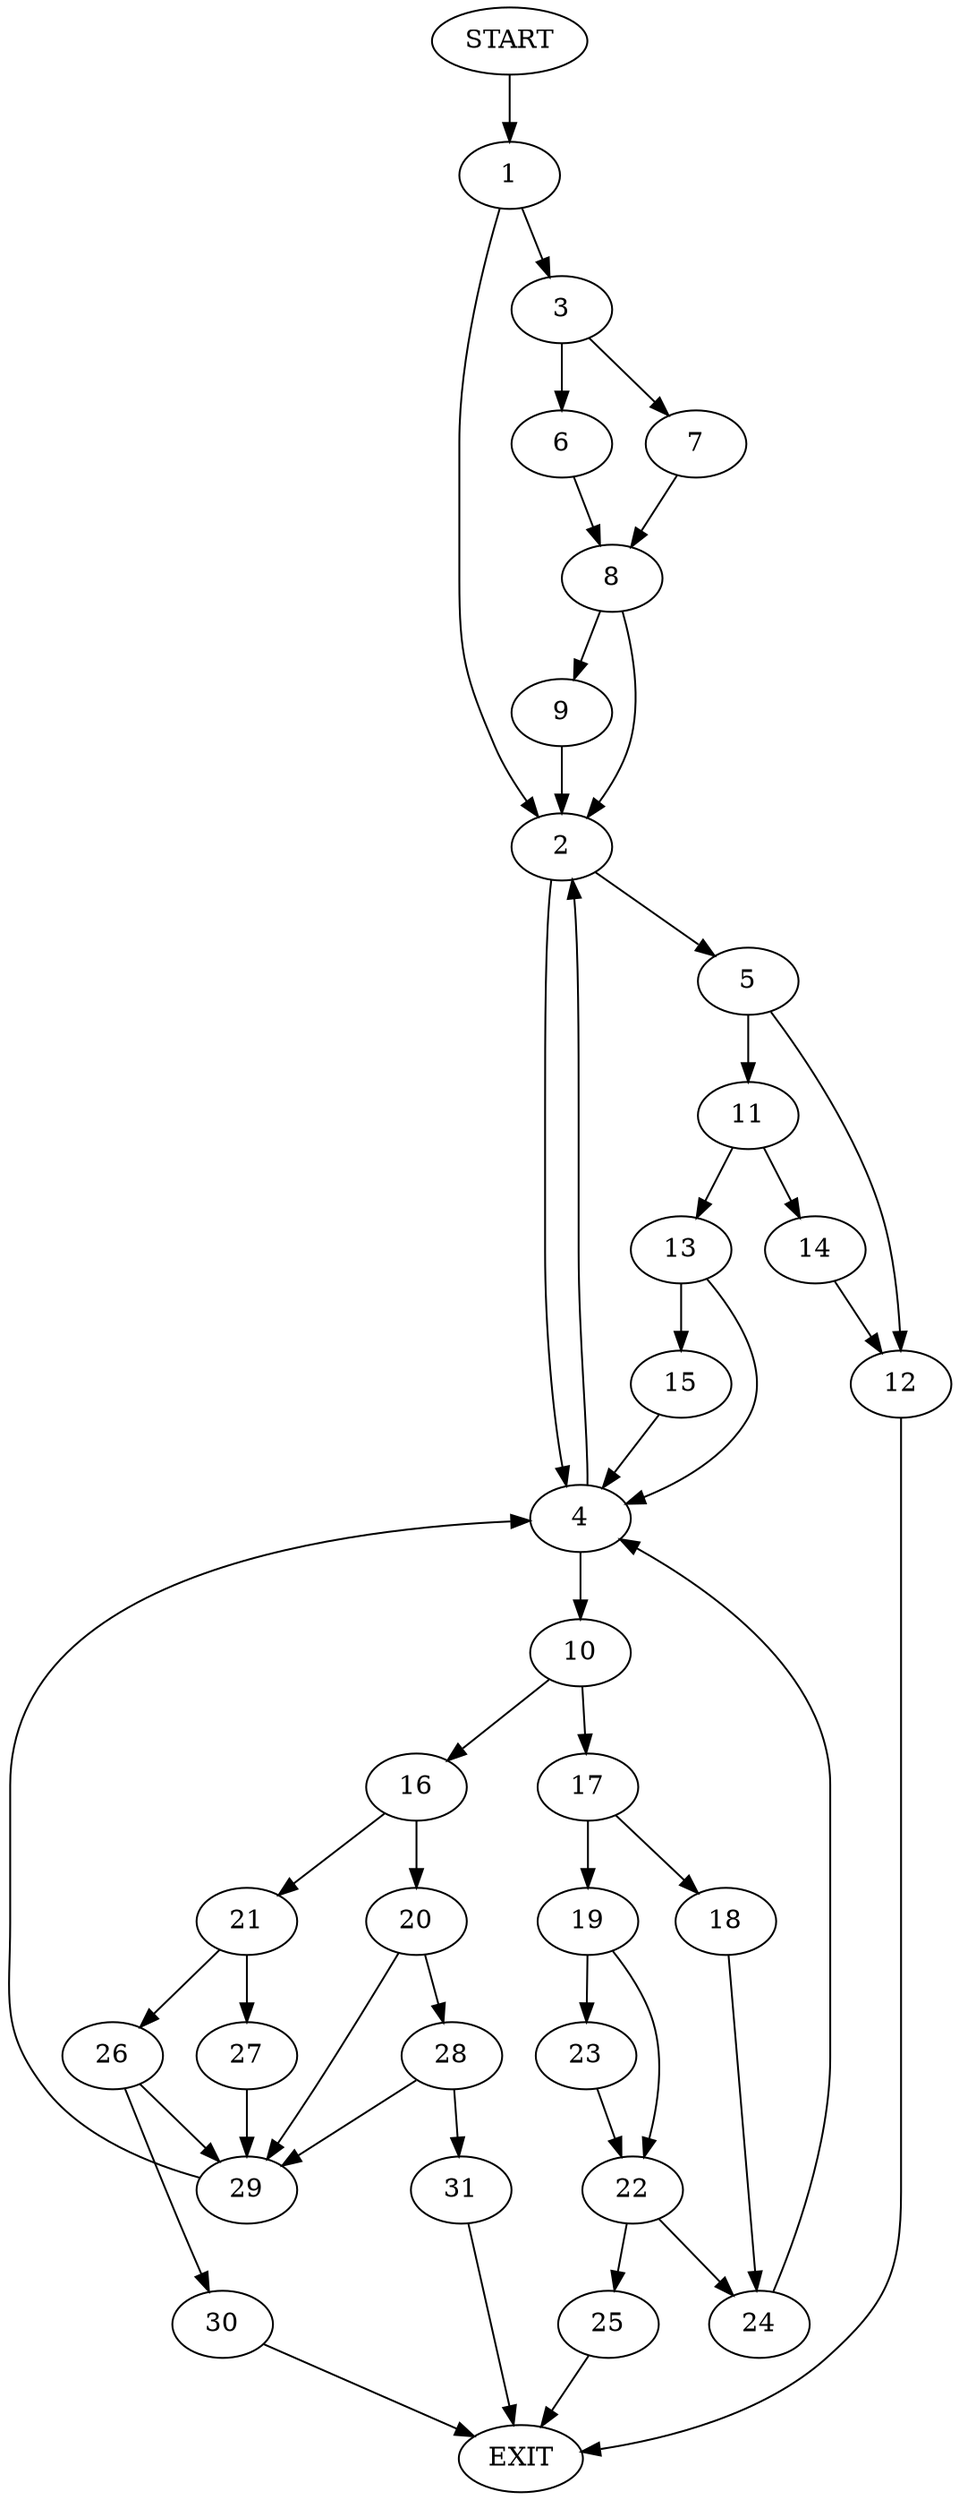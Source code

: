 digraph {
0 [label="START"]
32 [label="EXIT"]
0 -> 1
1 -> 2
1 -> 3
2 -> 4
2 -> 5
3 -> 6
3 -> 7
7 -> 8
6 -> 8
8 -> 2
8 -> 9
9 -> 2
4 -> 2
4 -> 10
5 -> 11
5 -> 12
11 -> 13
11 -> 14
12 -> 32
14 -> 12
13 -> 4
13 -> 15
15 -> 4
10 -> 16
10 -> 17
17 -> 18
17 -> 19
16 -> 20
16 -> 21
19 -> 22
19 -> 23
18 -> 24
23 -> 22
22 -> 25
22 -> 24
25 -> 32
24 -> 4
21 -> 26
21 -> 27
20 -> 28
20 -> 29
27 -> 29
26 -> 29
26 -> 30
29 -> 4
30 -> 32
28 -> 31
28 -> 29
31 -> 32
}
